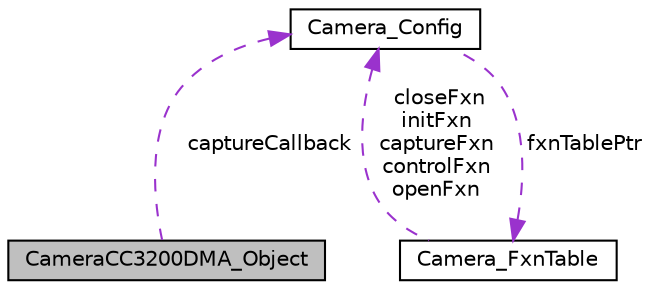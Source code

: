 digraph "CameraCC3200DMA_Object"
{
  edge [fontname="Helvetica",fontsize="10",labelfontname="Helvetica",labelfontsize="10"];
  node [fontname="Helvetica",fontsize="10",shape=record];
  Node1 [label="CameraCC3200DMA_Object",height=0.2,width=0.4,color="black", fillcolor="grey75", style="filled", fontcolor="black"];
  Node2 -> Node1 [dir="back",color="darkorchid3",fontsize="10",style="dashed",label=" captureCallback" ,fontname="Helvetica"];
  Node2 [label="Camera_Config",height=0.2,width=0.4,color="black", fillcolor="white", style="filled",URL="$struct_camera___config.html",tooltip="Camera Global configuration. "];
  Node3 -> Node2 [dir="back",color="darkorchid3",fontsize="10",style="dashed",label=" fxnTablePtr" ,fontname="Helvetica"];
  Node3 [label="Camera_FxnTable",height=0.2,width=0.4,color="black", fillcolor="white", style="filled",URL="$struct_camera___fxn_table.html",tooltip="The definition of a Camera function table that contains the required set of functions to control a sp..."];
  Node2 -> Node3 [dir="back",color="darkorchid3",fontsize="10",style="dashed",label=" closeFxn\ninitFxn\ncaptureFxn\ncontrolFxn\nopenFxn" ,fontname="Helvetica"];
}
